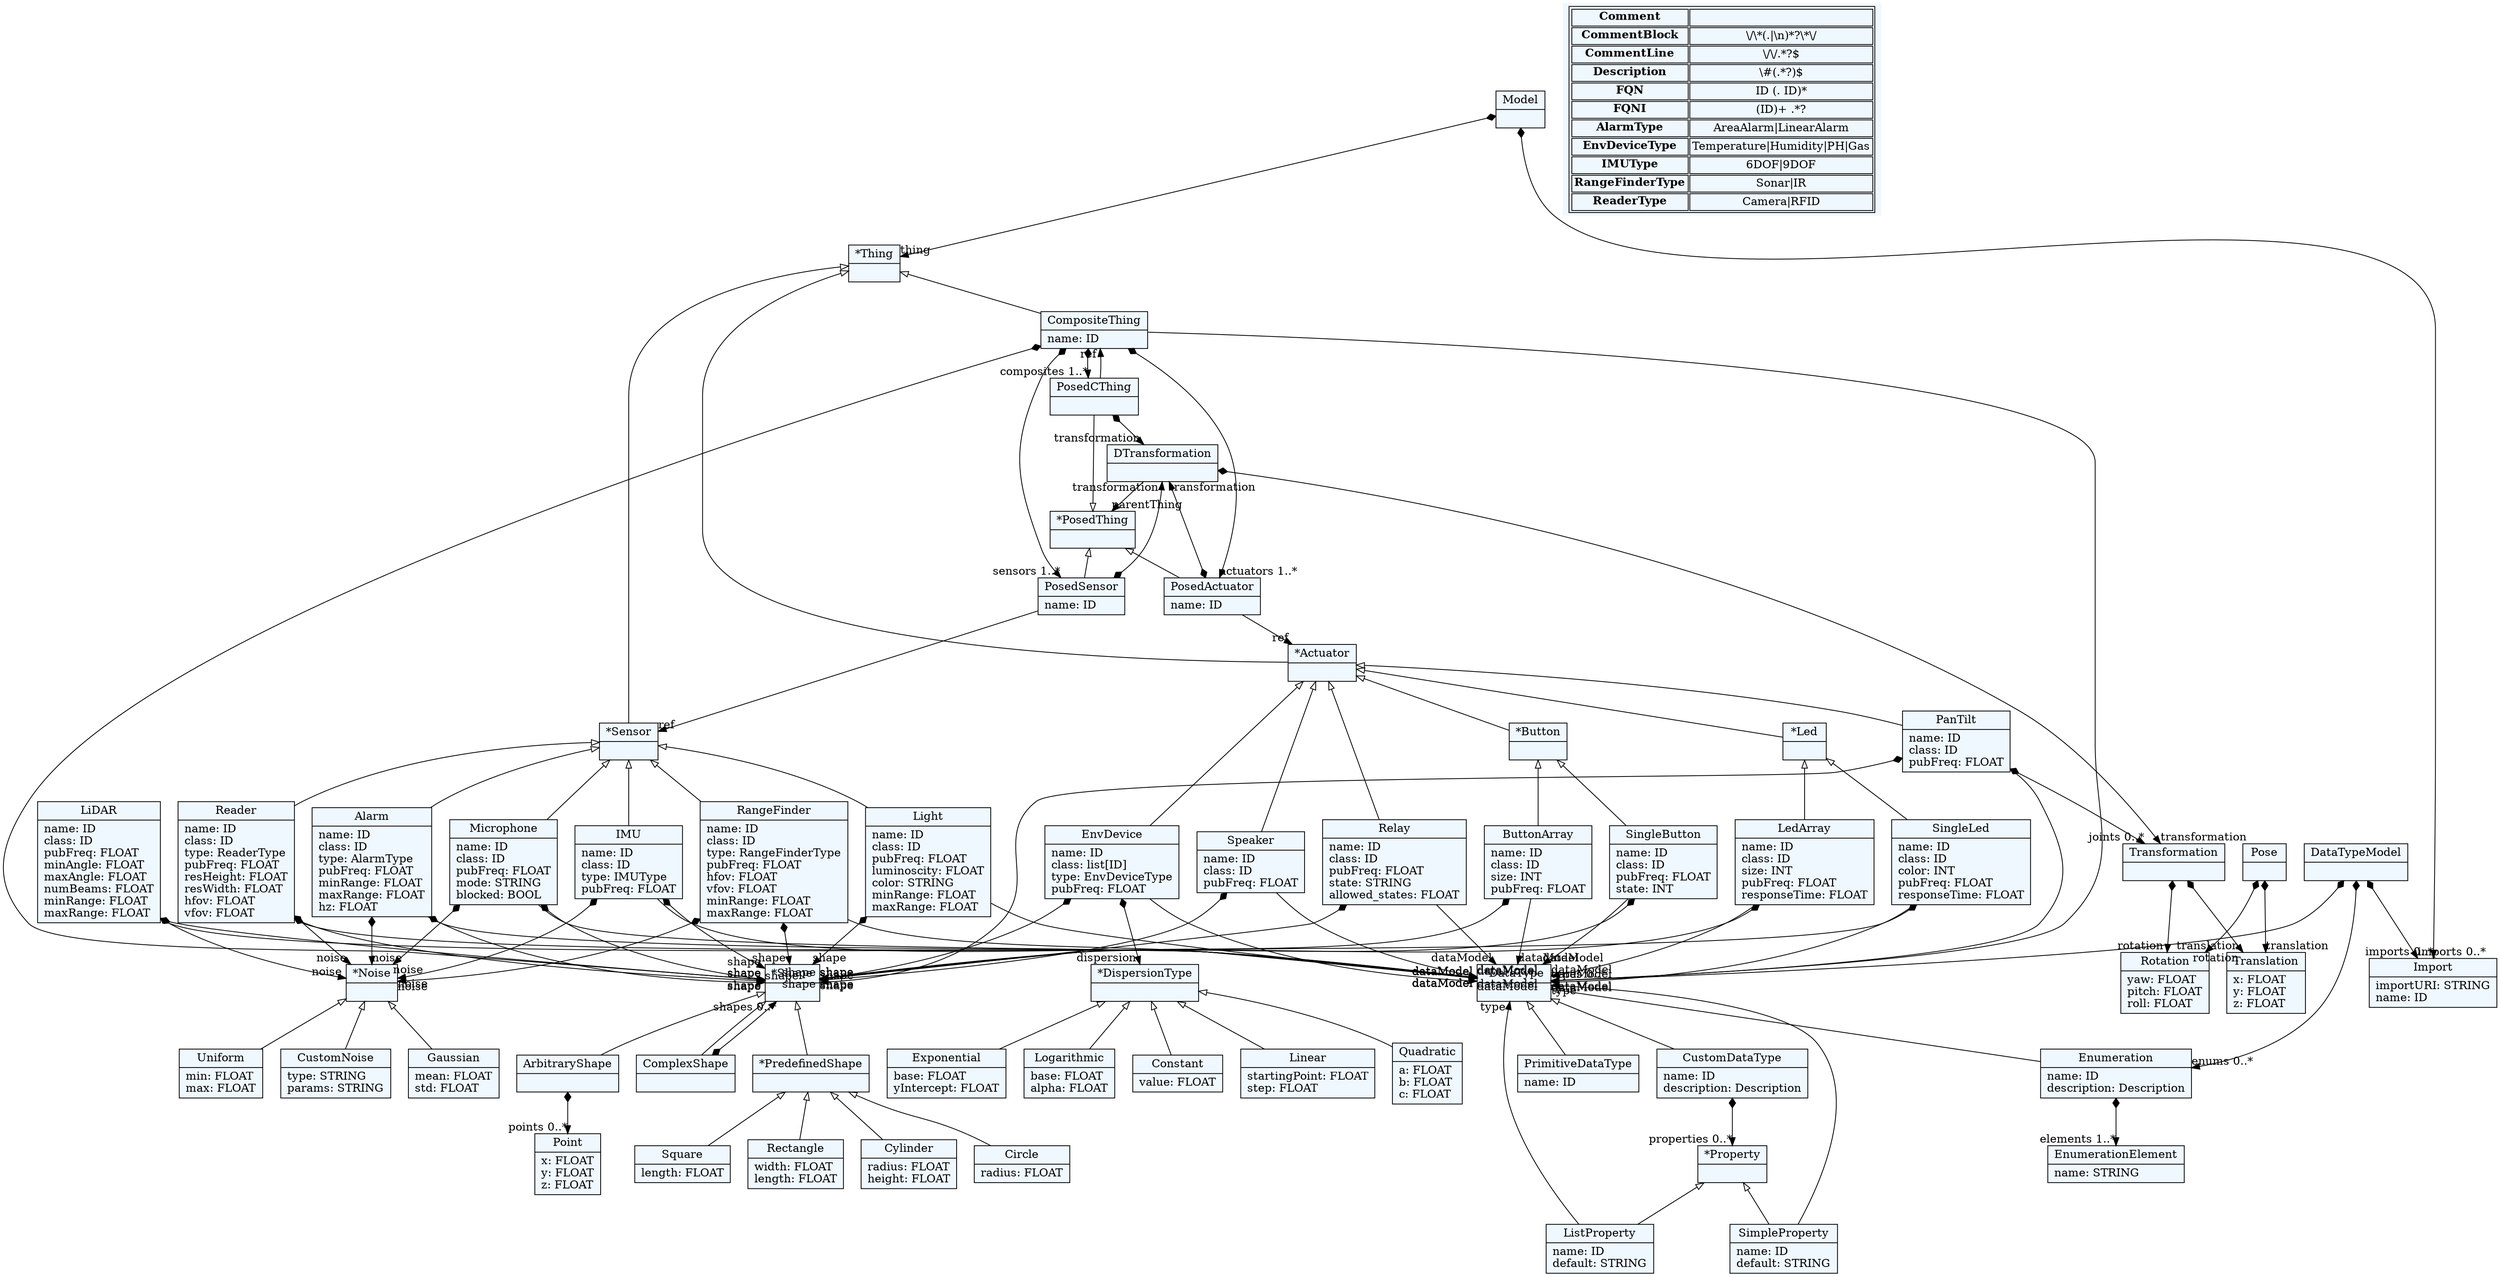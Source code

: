 
    digraph textX {
    fontname = "Bitstream Vera Sans"
    fontsize = 8
    node[
        shape=record,
        style=filled,
        fillcolor=aliceblue
    ]
    nodesep = 0.3
    edge[dir=black,arrowtail=empty]


1992890965824[ label="{Model|}"]

1992890958144[ label="{*Thing|}"]

1992890780848[ label="{CompositeThing|name: ID\l}"]

1992891111024[ label="{*PosedThing|}"]

1992891117984[ label="{PosedCThing|}"]

1992891106848[ label="{PosedSensor|name: ID\l}"]

1992891114912[ label="{PosedActuator|name: ID\l}"]

1992891105792[ label="{*Sensor|}"]

1992891268272[ label="{RangeFinder|name: ID\lclass: ID\ltype: RangeFinderType\lpubFreq: FLOAT\lhfov: FLOAT\lvfov: FLOAT\lminRange: FLOAT\lmaxRange: FLOAT\l}"]

1992891265440[ label="{LiDAR|name: ID\lclass: ID\lpubFreq: FLOAT\lminAngle: FLOAT\lmaxAngle: FLOAT\lnumBeams: FLOAT\lminRange: FLOAT\lmaxRange: FLOAT\l}"]

1992891253872[ label="{Reader|name: ID\lclass: ID\ltype: ReaderType\lpubFreq: FLOAT\lresHeight: FLOAT\lresWidth: FLOAT\lhfov: FLOAT\lvfov: FLOAT\l}"]

1992891265632[ label="{Alarm|name: ID\lclass: ID\ltype: AlarmType\lpubFreq: FLOAT\lminRange: FLOAT\lmaxRange: FLOAT\lhz: FLOAT\l}"]

1992891256080[ label="{Microphone|name: ID\lclass: ID\lpubFreq: FLOAT\lmode: STRING\lblocked: BOOL\l}"]

1992891254352[ label="{Light|name: ID\lclass: ID\lpubFreq: FLOAT\lluminoscity: FLOAT\lcolor: STRING\lminRange: FLOAT\lmaxRange: FLOAT\l}"]

1992891253056[ label="{IMU|name: ID\lclass: ID\ltype: IMUType\lpubFreq: FLOAT\l}"]

1992891266928[ label="{*Actuator|}"]

1992891266544[ label="{PanTilt|name: ID\lclass: ID\lpubFreq: FLOAT\l}"]

1992891265392[ label="{EnvDevice|name: ID\lclass: list[ID]\ltype: EnvDeviceType\lpubFreq: FLOAT\l}"]

1992891260976[ label="{Relay|name: ID\lclass: ID\lpubFreq: FLOAT\lstate: STRING\lallowed_states: FLOAT\l}"]

1992891259536[ label="{*Button|}"]

1992891259200[ label="{SingleButton|name: ID\lclass: ID\lpubFreq: FLOAT\lstate: INT\l}"]

1992891267600[ label="{ButtonArray|name: ID\lclass: ID\lsize: INT\lpubFreq: FLOAT\l}"]

1992891266112[ label="{*Led|}"]

1992891264624[ label="{SingleLed|name: ID\lclass: ID\lcolor: INT\lpubFreq: FLOAT\lresponseTime: FLOAT\l}"]

1992891263136[ label="{LedArray|name: ID\lclass: ID\lsize: INT\lpubFreq: FLOAT\lresponseTime: FLOAT\l}"]

1992891260160[ label="{Speaker|name: ID\lclass: ID\lpubFreq: FLOAT\l}"]

1992891259824[ label="{*Noise|}"]

1992891261168[ label="{Gaussian|mean: FLOAT\lstd: FLOAT\l}"]

1992891258336[ label="{Uniform|min: FLOAT\lmax: FLOAT\l}"]

1992891258576[ label="{CustomNoise|type: STRING\lparams: STRING\l}"]

1992891256704[ label="{DTransformation|}"]

1992891256368[ label="{*DispersionType|}"]

1992891256800[ label="{Constant|value: FLOAT\l}"]

1992891254832[ label="{Linear|startingPoint: FLOAT\lstep: FLOAT\l}"]

1992891255744[ label="{Quadratic|a: FLOAT\lb: FLOAT\lc: FLOAT\l}"]

1992891268848[ label="{Exponential|base: FLOAT\lyIntercept: FLOAT\l}"]

1992891268128[ label="{Logarithmic|base: FLOAT\lalpha: FLOAT\l}"]

1992891257280[ label="{DataTypeModel|}"]

1992891256176[ label="{*DataType|}"]

1992891254976[ label="{CustomDataType|name: ID\ldescription: Description\l}"]

1992891254496[ label="{*Property|}"]

1992891253728[ label="{SimpleProperty|name: ID\ldefault: STRING\l}"]

1992891267024[ label="{ListProperty|name: ID\ldefault: STRING\l}"]

1992891266880[ label="{Enumeration|name: ID\ldescription: Description\l}"]

1992891266400[ label="{EnumerationElement|name: STRING\l}"]

1992891351216[ label="{PrimitiveDataType|name: ID\l}"]

1992891353952[ label="{Import|importURI: STRING\lname: ID\l}"]

1992891352224[ label="{Point|x: FLOAT\ly: FLOAT\lz: FLOAT\l}"]

1992891353904[ label="{Translation|x: FLOAT\ly: FLOAT\lz: FLOAT\l}"]

1992891353568[ label="{Rotation|yaw: FLOAT\lpitch: FLOAT\lroll: FLOAT\l}"]

1992891353184[ label="{Transformation|}"]

1992891353616[ label="{Pose|}"]

1992891352176[ label="{*Shape|}"]

1992891354144[ label="{ComplexShape|}"]

1992891354192[ label="{*PredefinedShape|}"]

1992891354288[ label="{Circle|radius: FLOAT\l}"]

1992891354384[ label="{Square|length: FLOAT\l}"]

1992891354480[ label="{Rectangle|width: FLOAT\llength: FLOAT\l}"]

1992891353760[ label="{Cylinder|radius: FLOAT\lheight: FLOAT\l}"]

1992891354624[ label="{ArbitraryShape|}"]



1992890965824 -> 1992891353952[arrowtail=diamond, dir=both, headlabel="imports 0..*"]
1992890965824 -> 1992890958144[arrowtail=diamond, dir=both, headlabel="thing "]
1992890958144 -> 1992891105792 [dir=back]
1992890958144 -> 1992891266928 [dir=back]
1992890958144 -> 1992890780848 [dir=back]
1992890780848 -> 1992891352176[arrowtail=diamond, dir=both, headlabel="shape "]
1992890780848 -> 1992891106848[arrowtail=diamond, dir=both, headlabel="sensors 1..*"]
1992890780848 -> 1992891114912[arrowtail=diamond, dir=both, headlabel="actuators 1..*"]
1992890780848 -> 1992891117984[arrowtail=diamond, dir=both, headlabel="composites 1..*"]
1992890780848 -> 1992891256176[headlabel="dataModel "]
1992891111024 -> 1992891106848 [dir=back]
1992891111024 -> 1992891114912 [dir=back]
1992891111024 -> 1992891117984 [dir=back]
1992891117984 -> 1992890780848[headlabel="ref "]
1992891117984 -> 1992891256704[arrowtail=diamond, dir=both, headlabel="transformation "]
1992891106848 -> 1992891105792[headlabel="ref "]
1992891106848 -> 1992891256704[arrowtail=diamond, dir=both, headlabel="transformation "]
1992891114912 -> 1992891266928[headlabel="ref "]
1992891114912 -> 1992891256704[arrowtail=diamond, dir=both, headlabel="transformation "]
1992891105792 -> 1992891268272 [dir=back]
1992891105792 -> 1992891253872 [dir=back]
1992891105792 -> 1992891265632 [dir=back]
1992891105792 -> 1992891256080 [dir=back]
1992891105792 -> 1992891254352 [dir=back]
1992891105792 -> 1992891253056 [dir=back]
1992891268272 -> 1992891256176[headlabel="dataModel "]
1992891268272 -> 1992891352176[arrowtail=diamond, dir=both, headlabel="shape "]
1992891268272 -> 1992891259824[arrowtail=diamond, dir=both, headlabel="noise "]
1992891265440 -> 1992891256176[headlabel="dataModel "]
1992891265440 -> 1992891352176[arrowtail=diamond, dir=both, headlabel="shape "]
1992891265440 -> 1992891259824[arrowtail=diamond, dir=both, headlabel="noise "]
1992891253872 -> 1992891256176[headlabel="dataModel "]
1992891253872 -> 1992891352176[arrowtail=diamond, dir=both, headlabel="shape "]
1992891253872 -> 1992891259824[arrowtail=diamond, dir=both, headlabel="noise "]
1992891265632 -> 1992891256176[headlabel="dataModel "]
1992891265632 -> 1992891352176[arrowtail=diamond, dir=both, headlabel="shape "]
1992891265632 -> 1992891259824[arrowtail=diamond, dir=both, headlabel="noise "]
1992891256080 -> 1992891256176[headlabel="dataModel "]
1992891256080 -> 1992891352176[arrowtail=diamond, dir=both, headlabel="shape "]
1992891256080 -> 1992891259824[arrowtail=diamond, dir=both, headlabel="noise "]
1992891254352 -> 1992891256176[headlabel="dataModel "]
1992891254352 -> 1992891352176[arrowtail=diamond, dir=both, headlabel="shape "]
1992891253056 -> 1992891256176[headlabel="dataModel "]
1992891253056 -> 1992891352176[arrowtail=diamond, dir=both, headlabel="shape "]
1992891253056 -> 1992891259824[arrowtail=diamond, dir=both, headlabel="noise "]
1992891266928 -> 1992891266544 [dir=back]
1992891266928 -> 1992891265392 [dir=back]
1992891266928 -> 1992891260976 [dir=back]
1992891266928 -> 1992891259536 [dir=back]
1992891266928 -> 1992891266112 [dir=back]
1992891266928 -> 1992891260160 [dir=back]
1992891266544 -> 1992891256176[headlabel="dataModel "]
1992891266544 -> 1992891353184[arrowtail=diamond, dir=both, headlabel="joints 0..*"]
1992891266544 -> 1992891352176[arrowtail=diamond, dir=both, headlabel="shape "]
1992891265392 -> 1992891256368[arrowtail=diamond, dir=both, headlabel="dispersion "]
1992891265392 -> 1992891256176[headlabel="dataModel "]
1992891265392 -> 1992891352176[arrowtail=diamond, dir=both, headlabel="shape "]
1992891260976 -> 1992891256176[headlabel="dataModel "]
1992891260976 -> 1992891352176[arrowtail=diamond, dir=both, headlabel="shape "]
1992891259536 -> 1992891259200 [dir=back]
1992891259536 -> 1992891267600 [dir=back]
1992891259200 -> 1992891256176[headlabel="dataModel "]
1992891259200 -> 1992891352176[arrowtail=diamond, dir=both, headlabel="shape "]
1992891267600 -> 1992891256176[headlabel="dataModel "]
1992891267600 -> 1992891352176[arrowtail=diamond, dir=both, headlabel="shape "]
1992891266112 -> 1992891264624 [dir=back]
1992891266112 -> 1992891263136 [dir=back]
1992891264624 -> 1992891256176[headlabel="dataModel "]
1992891264624 -> 1992891352176[arrowtail=diamond, dir=both, headlabel="shape "]
1992891263136 -> 1992891256176[headlabel="dataModel "]
1992891263136 -> 1992891352176[arrowtail=diamond, dir=both, headlabel="shape "]
1992891260160 -> 1992891256176[headlabel="dataModel "]
1992891260160 -> 1992891352176[arrowtail=diamond, dir=both, headlabel="shape "]
1992891259824 -> 1992891261168 [dir=back]
1992891259824 -> 1992891258336 [dir=back]
1992891259824 -> 1992891258576 [dir=back]
1992891256704 -> 1992891353184[arrowtail=diamond, dir=both, headlabel="transformation "]
1992891256704 -> 1992891111024[headlabel="parentThing "]
1992891256368 -> 1992891256800 [dir=back]
1992891256368 -> 1992891254832 [dir=back]
1992891256368 -> 1992891255744 [dir=back]
1992891256368 -> 1992891268848 [dir=back]
1992891256368 -> 1992891268128 [dir=back]
1992891257280 -> 1992891353952[arrowtail=diamond, dir=both, headlabel="imports 0..*"]
1992891257280 -> 1992891256176[arrowtail=diamond, dir=both, headlabel="types 0..*"]
1992891257280 -> 1992891266880[arrowtail=diamond, dir=both, headlabel="enums 0..*"]
1992891256176 -> 1992891351216 [dir=back]
1992891256176 -> 1992891266880 [dir=back]
1992891256176 -> 1992891254976 [dir=back]
1992891254976 -> 1992891254496[arrowtail=diamond, dir=both, headlabel="properties 0..*"]
1992891254496 -> 1992891267024 [dir=back]
1992891254496 -> 1992891253728 [dir=back]
1992891253728 -> 1992891256176[headlabel="type "]
1992891267024 -> 1992891256176[headlabel="type "]
1992891266880 -> 1992891266400[arrowtail=diamond, dir=both, headlabel="elements 1..*"]
1992891353184 -> 1992891353904[arrowtail=diamond, dir=both, headlabel="translation "]
1992891353184 -> 1992891353568[arrowtail=diamond, dir=both, headlabel="rotation "]
1992891353616 -> 1992891353904[arrowtail=diamond, dir=both, headlabel="translation "]
1992891353616 -> 1992891353568[arrowtail=diamond, dir=both, headlabel="rotation "]
1992891352176 -> 1992891354192 [dir=back]
1992891352176 -> 1992891354624 [dir=back]
1992891352176 -> 1992891354144 [dir=back]
1992891354144 -> 1992891352176[arrowtail=diamond, dir=both, headlabel="shapes 0..*"]
1992891354192 -> 1992891354288 [dir=back]
1992891354192 -> 1992891354384 [dir=back]
1992891354192 -> 1992891354480 [dir=back]
1992891354192 -> 1992891353760 [dir=back]
1992891354624 -> 1992891352224[arrowtail=diamond, dir=both, headlabel="points 0..*"]
match_rules [ shape=plaintext, label=< <table>
	<tr>
		<td><b>Comment</b></td><td></td>
	</tr>
	<tr>
		<td><b>CommentBlock</b></td><td>\/\*(.|\n)*?\*\/</td>
	</tr>
	<tr>
		<td><b>CommentLine</b></td><td>\/\/.*?$</td>
	</tr>
	<tr>
		<td><b>Description</b></td><td>\#(.*?)$</td>
	</tr>
	<tr>
		<td><b>FQN</b></td><td>ID (. ID)*</td>
	</tr>
	<tr>
		<td><b>FQNI</b></td><td>(ID)+ .*?</td>
	</tr>
	<tr>
		<td><b>AlarmType</b></td><td>AreaAlarm|LinearAlarm</td>
	</tr>
	<tr>
		<td><b>EnvDeviceType</b></td><td>Temperature|Humidity|PH|Gas</td>
	</tr>
	<tr>
		<td><b>IMUType</b></td><td>6DOF|9DOF</td>
	</tr>
	<tr>
		<td><b>RangeFinderType</b></td><td>Sonar|IR</td>
	</tr>
	<tr>
		<td><b>ReaderType</b></td><td>Camera|RFID</td>
	</tr>
</table> >]


}
